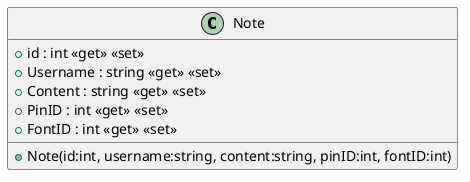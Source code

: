 @startuml
class Note {
    + Note(id:int, username:string, content:string, pinID:int, fontID:int)
    + id : int <<get>> <<set>>
    + Username : string <<get>> <<set>>
    + Content : string <<get>> <<set>>
    + PinID : int <<get>> <<set>>
    + FontID : int <<get>> <<set>>
}
@enduml
